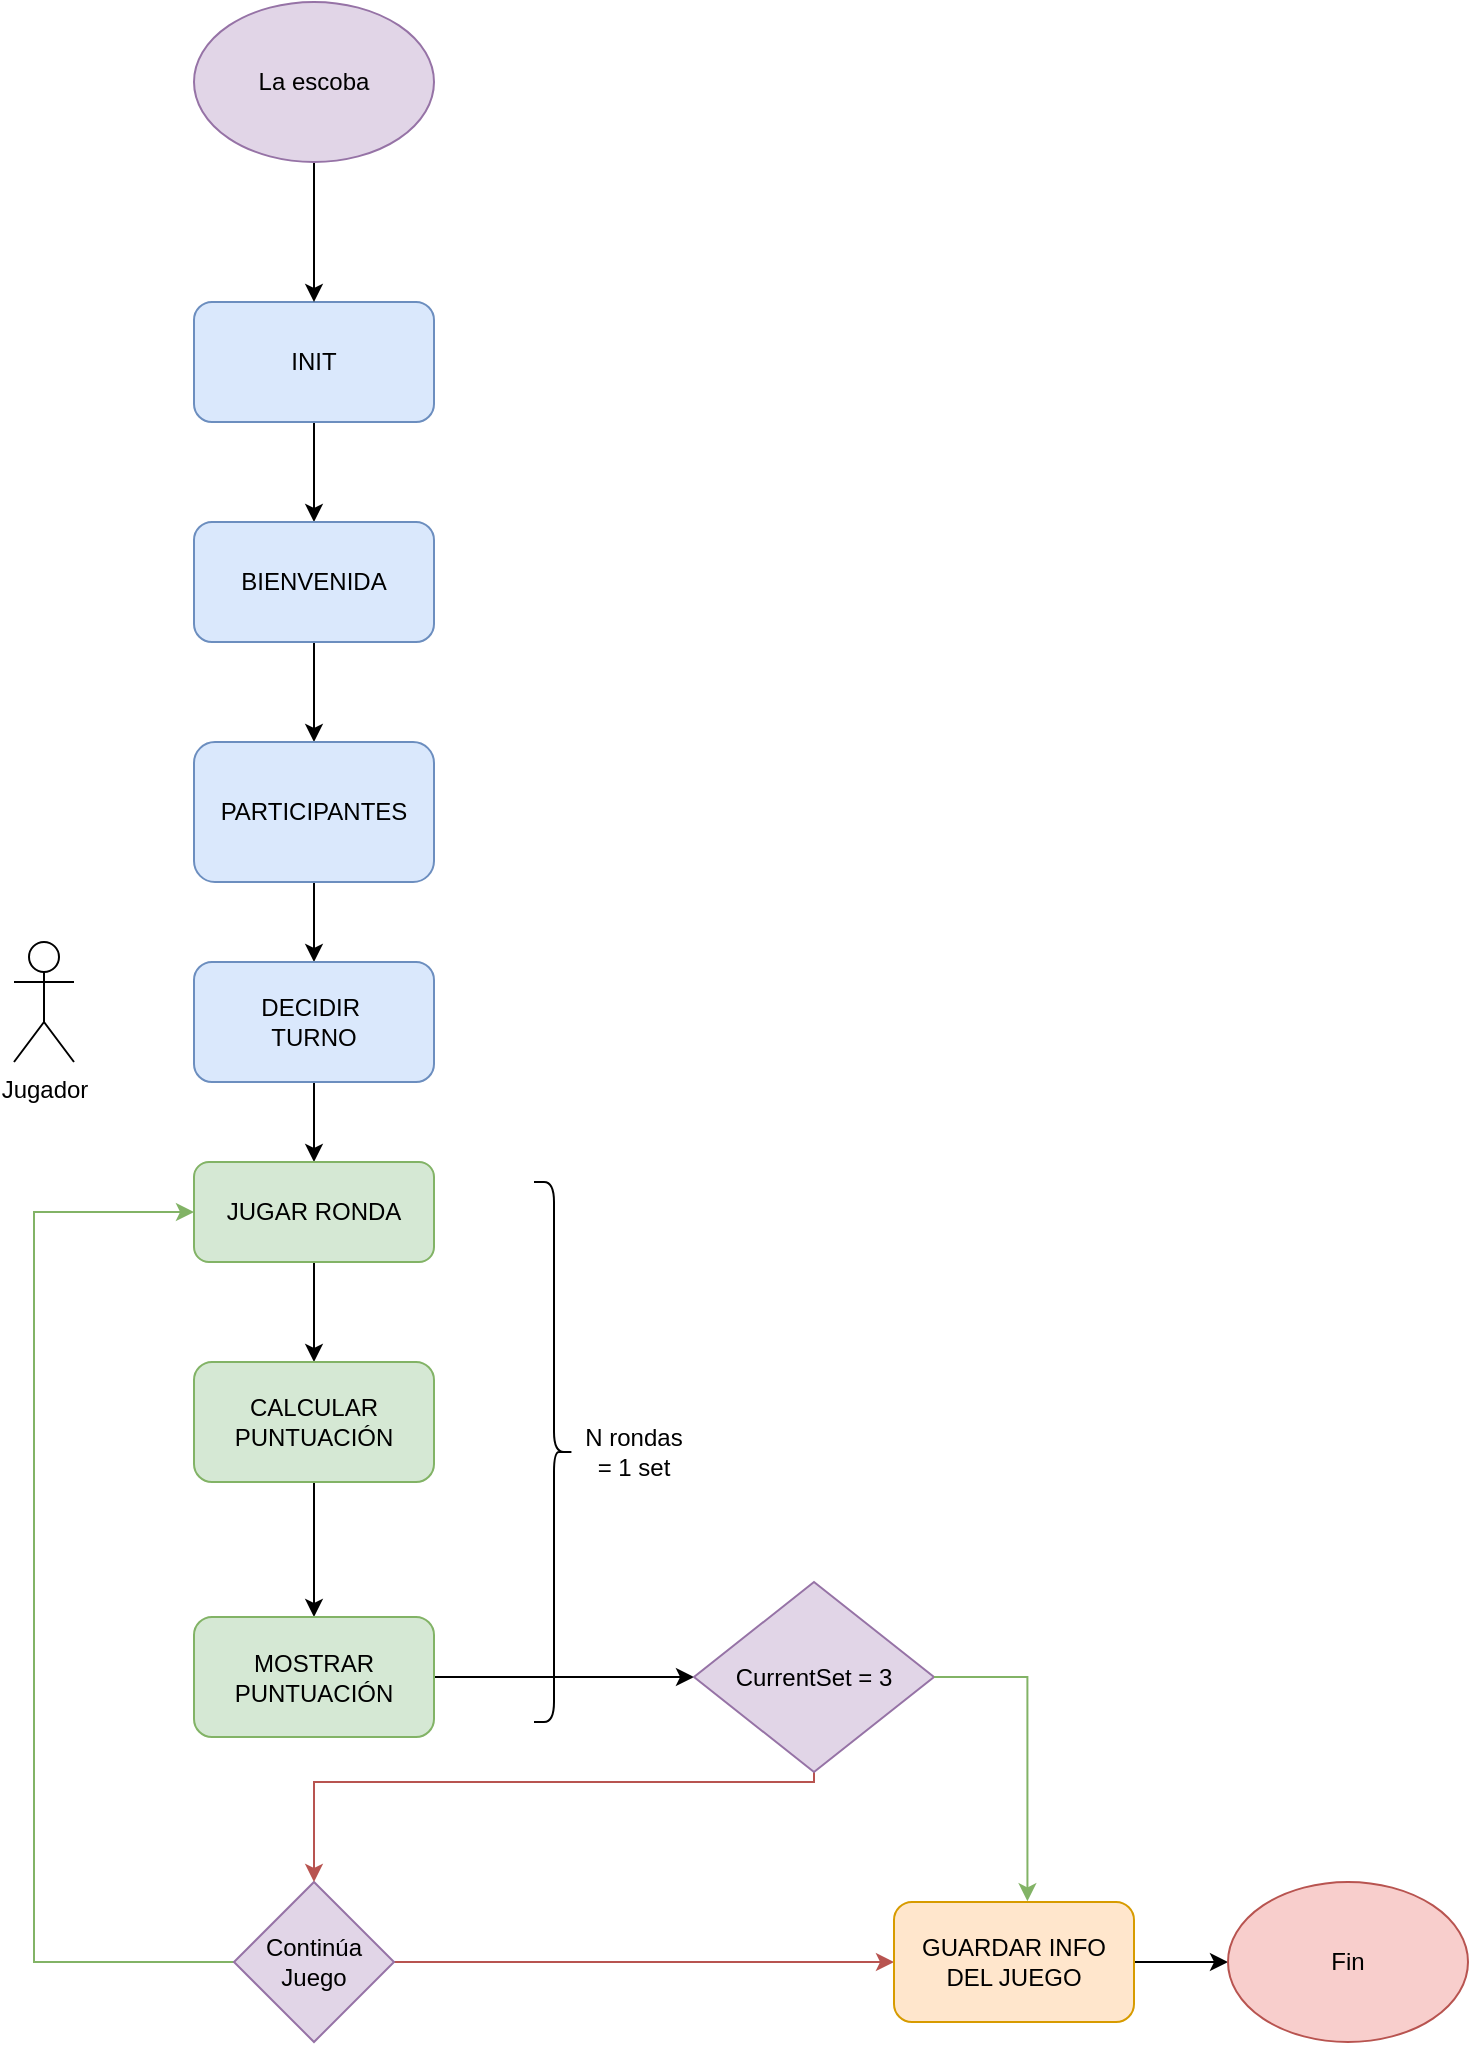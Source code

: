 <mxfile version="24.1.0" type="device" pages="5">
  <diagram name="LaEscobAPP" id="jXzulT7ncKp9Ba39Gk0e">
    <mxGraphModel dx="700" dy="1546" grid="1" gridSize="10" guides="1" tooltips="1" connect="1" arrows="1" fold="1" page="1" pageScale="1" pageWidth="827" pageHeight="1169" math="0" shadow="0">
      <root>
        <mxCell id="0" />
        <mxCell id="1" parent="0" />
        <mxCell id="7Nkl8EQMFSweXb7N9TFz-12" value="" style="edgeStyle=orthogonalEdgeStyle;rounded=0;orthogonalLoop=1;jettySize=auto;html=1;" parent="1" source="02Sp0riOFlJqIubjuP9y-1" target="02Sp0riOFlJqIubjuP9y-2" edge="1">
          <mxGeometry relative="1" as="geometry" />
        </mxCell>
        <mxCell id="02Sp0riOFlJqIubjuP9y-1" value="INIT" style="rounded=1;whiteSpace=wrap;html=1;fillColor=#dae8fc;strokeColor=#6c8ebf;" parent="1" vertex="1">
          <mxGeometry x="310" y="-120" width="120" height="60" as="geometry" />
        </mxCell>
        <mxCell id="7Nkl8EQMFSweXb7N9TFz-14" style="edgeStyle=orthogonalEdgeStyle;rounded=0;orthogonalLoop=1;jettySize=auto;html=1;entryX=0.5;entryY=0;entryDx=0;entryDy=0;" parent="1" source="02Sp0riOFlJqIubjuP9y-2" target="02Sp0riOFlJqIubjuP9y-3" edge="1">
          <mxGeometry relative="1" as="geometry" />
        </mxCell>
        <mxCell id="02Sp0riOFlJqIubjuP9y-2" value="BIENVENIDA" style="rounded=1;whiteSpace=wrap;html=1;fillColor=#dae8fc;strokeColor=#6c8ebf;" parent="1" vertex="1">
          <mxGeometry x="310" y="-10" width="120" height="60" as="geometry" />
        </mxCell>
        <mxCell id="7Nkl8EQMFSweXb7N9TFz-15" style="edgeStyle=orthogonalEdgeStyle;rounded=0;orthogonalLoop=1;jettySize=auto;html=1;entryX=0.5;entryY=0;entryDx=0;entryDy=0;" parent="1" source="02Sp0riOFlJqIubjuP9y-3" target="02Sp0riOFlJqIubjuP9y-4" edge="1">
          <mxGeometry relative="1" as="geometry" />
        </mxCell>
        <mxCell id="02Sp0riOFlJqIubjuP9y-3" value="PARTICIPANTES" style="rounded=1;whiteSpace=wrap;html=1;fillColor=#dae8fc;strokeColor=#6c8ebf;" parent="1" vertex="1">
          <mxGeometry x="310" y="100" width="120" height="70" as="geometry" />
        </mxCell>
        <mxCell id="7Nkl8EQMFSweXb7N9TFz-16" value="" style="edgeStyle=orthogonalEdgeStyle;rounded=0;orthogonalLoop=1;jettySize=auto;html=1;" parent="1" source="02Sp0riOFlJqIubjuP9y-4" target="02Sp0riOFlJqIubjuP9y-10" edge="1">
          <mxGeometry relative="1" as="geometry" />
        </mxCell>
        <mxCell id="02Sp0riOFlJqIubjuP9y-4" value="DECIDIR&amp;nbsp;&lt;div&gt;TURNO&lt;/div&gt;" style="rounded=1;whiteSpace=wrap;html=1;fillColor=#dae8fc;strokeColor=#6c8ebf;" parent="1" vertex="1">
          <mxGeometry x="310" y="210" width="120" height="60" as="geometry" />
        </mxCell>
        <mxCell id="7Nkl8EQMFSweXb7N9TFz-4" style="edgeStyle=orthogonalEdgeStyle;rounded=0;orthogonalLoop=1;jettySize=auto;html=1;entryX=0;entryY=0.5;entryDx=0;entryDy=0;" parent="1" source="7Nkl8EQMFSweXb7N9TFz-17" target="7Nkl8EQMFSweXb7N9TFz-3" edge="1">
          <mxGeometry relative="1" as="geometry" />
        </mxCell>
        <mxCell id="7Nkl8EQMFSweXb7N9TFz-5" style="edgeStyle=orthogonalEdgeStyle;rounded=0;orthogonalLoop=1;jettySize=auto;html=1;entryX=0;entryY=0.5;entryDx=0;entryDy=0;fillColor=#d5e8d4;strokeColor=#82b366;" parent="1" source="02Sp0riOFlJqIubjuP9y-5" target="02Sp0riOFlJqIubjuP9y-10" edge="1">
          <mxGeometry relative="1" as="geometry">
            <Array as="points">
              <mxPoint x="230" y="710" />
              <mxPoint x="230" y="335" />
            </Array>
          </mxGeometry>
        </mxCell>
        <mxCell id="7Nkl8EQMFSweXb7N9TFz-19" style="edgeStyle=orthogonalEdgeStyle;rounded=0;orthogonalLoop=1;jettySize=auto;html=1;entryX=0;entryY=0.5;entryDx=0;entryDy=0;fillColor=#f8cecc;strokeColor=#b85450;" parent="1" source="02Sp0riOFlJqIubjuP9y-5" target="7Nkl8EQMFSweXb7N9TFz-17" edge="1">
          <mxGeometry relative="1" as="geometry" />
        </mxCell>
        <mxCell id="02Sp0riOFlJqIubjuP9y-5" value="Continúa&lt;div&gt;Juego&lt;/div&gt;" style="rhombus;whiteSpace=wrap;html=1;fillColor=#e1d5e7;strokeColor=#9673a6;" parent="1" vertex="1">
          <mxGeometry x="330" y="670" width="80" height="80" as="geometry" />
        </mxCell>
        <mxCell id="7Nkl8EQMFSweXb7N9TFz-11" style="edgeStyle=orthogonalEdgeStyle;rounded=0;orthogonalLoop=1;jettySize=auto;html=1;entryX=0.5;entryY=0;entryDx=0;entryDy=0;" parent="1" source="02Sp0riOFlJqIubjuP9y-6" target="02Sp0riOFlJqIubjuP9y-1" edge="1">
          <mxGeometry relative="1" as="geometry" />
        </mxCell>
        <mxCell id="02Sp0riOFlJqIubjuP9y-6" value="La escoba" style="ellipse;whiteSpace=wrap;html=1;fillColor=#e1d5e7;strokeColor=#9673a6;" parent="1" vertex="1">
          <mxGeometry x="310" y="-270" width="120" height="80" as="geometry" />
        </mxCell>
        <mxCell id="02Sp0riOFlJqIubjuP9y-8" value="Jugador" style="shape=umlActor;verticalLabelPosition=bottom;verticalAlign=top;html=1;outlineConnect=0;" parent="1" vertex="1">
          <mxGeometry x="220" y="200" width="30" height="60" as="geometry" />
        </mxCell>
        <mxCell id="7Nkl8EQMFSweXb7N9TFz-1" value="" style="edgeStyle=orthogonalEdgeStyle;rounded=0;orthogonalLoop=1;jettySize=auto;html=1;" parent="1" source="02Sp0riOFlJqIubjuP9y-10" target="02Sp0riOFlJqIubjuP9y-12" edge="1">
          <mxGeometry relative="1" as="geometry" />
        </mxCell>
        <mxCell id="02Sp0riOFlJqIubjuP9y-10" value="JUGAR RONDA" style="rounded=1;whiteSpace=wrap;html=1;fillColor=#d5e8d4;strokeColor=#82b366;" parent="1" vertex="1">
          <mxGeometry x="310" y="310" width="120" height="50" as="geometry" />
        </mxCell>
        <mxCell id="7Nkl8EQMFSweXb7N9TFz-7" style="edgeStyle=orthogonalEdgeStyle;rounded=0;orthogonalLoop=1;jettySize=auto;html=1;" parent="1" source="02Sp0riOFlJqIubjuP9y-12" target="7Nkl8EQMFSweXb7N9TFz-6" edge="1">
          <mxGeometry relative="1" as="geometry" />
        </mxCell>
        <mxCell id="02Sp0riOFlJqIubjuP9y-12" value="CALCULAR PUNTUACIÓN" style="rounded=1;whiteSpace=wrap;html=1;fillColor=#d5e8d4;strokeColor=#82b366;" parent="1" vertex="1">
          <mxGeometry x="310" y="410" width="120" height="60" as="geometry" />
        </mxCell>
        <mxCell id="7Nkl8EQMFSweXb7N9TFz-3" value="Fin" style="ellipse;whiteSpace=wrap;html=1;fillColor=#f8cecc;strokeColor=#b85450;" parent="1" vertex="1">
          <mxGeometry x="827" y="670" width="120" height="80" as="geometry" />
        </mxCell>
        <mxCell id="7Nkl8EQMFSweXb7N9TFz-22" style="edgeStyle=orthogonalEdgeStyle;rounded=0;orthogonalLoop=1;jettySize=auto;html=1;entryX=0;entryY=0.5;entryDx=0;entryDy=0;" parent="1" source="7Nkl8EQMFSweXb7N9TFz-6" target="7Nkl8EQMFSweXb7N9TFz-20" edge="1">
          <mxGeometry relative="1" as="geometry" />
        </mxCell>
        <mxCell id="7Nkl8EQMFSweXb7N9TFz-6" value="MOSTRAR PUNTUACIÓN" style="rounded=1;whiteSpace=wrap;html=1;fillColor=#d5e8d4;strokeColor=#82b366;" parent="1" vertex="1">
          <mxGeometry x="310" y="537.5" width="120" height="60" as="geometry" />
        </mxCell>
        <mxCell id="7Nkl8EQMFSweXb7N9TFz-9" value="" style="shape=curlyBracket;whiteSpace=wrap;html=1;rounded=1;flipH=1;labelPosition=right;verticalLabelPosition=middle;align=left;verticalAlign=middle;" parent="1" vertex="1">
          <mxGeometry x="480" y="320" width="20" height="270" as="geometry" />
        </mxCell>
        <mxCell id="7Nkl8EQMFSweXb7N9TFz-10" value="N rondas = 1 set" style="text;html=1;align=center;verticalAlign=middle;whiteSpace=wrap;rounded=0;" parent="1" vertex="1">
          <mxGeometry x="500" y="440" width="60" height="30" as="geometry" />
        </mxCell>
        <mxCell id="7Nkl8EQMFSweXb7N9TFz-17" value="GUARDAR INFO DEL JUEGO" style="rounded=1;whiteSpace=wrap;html=1;fillColor=#ffe6cc;strokeColor=#d79b00;" parent="1" vertex="1">
          <mxGeometry x="660" y="680" width="120" height="60" as="geometry" />
        </mxCell>
        <mxCell id="7Nkl8EQMFSweXb7N9TFz-23" style="edgeStyle=orthogonalEdgeStyle;rounded=0;orthogonalLoop=1;jettySize=auto;html=1;fillColor=#f8cecc;strokeColor=#b85450;" parent="1" source="7Nkl8EQMFSweXb7N9TFz-20" target="02Sp0riOFlJqIubjuP9y-5" edge="1">
          <mxGeometry relative="1" as="geometry">
            <Array as="points">
              <mxPoint x="620" y="620" />
              <mxPoint x="370" y="620" />
            </Array>
          </mxGeometry>
        </mxCell>
        <mxCell id="7Nkl8EQMFSweXb7N9TFz-20" value="CurrentSet = 3" style="rhombus;whiteSpace=wrap;html=1;fillColor=#e1d5e7;strokeColor=#9673a6;" parent="1" vertex="1">
          <mxGeometry x="560" y="520" width="120" height="95" as="geometry" />
        </mxCell>
        <mxCell id="7Nkl8EQMFSweXb7N9TFz-21" style="edgeStyle=orthogonalEdgeStyle;rounded=0;orthogonalLoop=1;jettySize=auto;html=1;entryX=0.556;entryY=-0.006;entryDx=0;entryDy=0;entryPerimeter=0;fillColor=#d5e8d4;strokeColor=#82b366;exitX=1;exitY=0.5;exitDx=0;exitDy=0;" parent="1" source="7Nkl8EQMFSweXb7N9TFz-20" target="7Nkl8EQMFSweXb7N9TFz-17" edge="1">
          <mxGeometry relative="1" as="geometry">
            <mxPoint x="690" y="570" as="sourcePoint" />
          </mxGeometry>
        </mxCell>
      </root>
    </mxGraphModel>
  </diagram>
  <diagram name="Init" id="j7Bs-wu9QVIY529I_cPv">
    <mxGraphModel dx="912" dy="1546" grid="1" gridSize="10" guides="1" tooltips="1" connect="1" arrows="1" fold="1" page="1" pageScale="1" pageWidth="827" pageHeight="1169" math="0" shadow="0">
      <root>
        <mxCell id="3EOBzh186hUlt6V4WWX0-0" />
        <mxCell id="3EOBzh186hUlt6V4WWX0-1" parent="3EOBzh186hUlt6V4WWX0-0" />
        <mxCell id="AqQ7uDNemNb-gBIa72hI-2" style="edgeStyle=orthogonalEdgeStyle;rounded=0;orthogonalLoop=1;jettySize=auto;html=1;" parent="3EOBzh186hUlt6V4WWX0-1" source="AqQ7uDNemNb-gBIa72hI-0" target="AqQ7uDNemNb-gBIa72hI-1" edge="1">
          <mxGeometry relative="1" as="geometry" />
        </mxCell>
        <mxCell id="AqQ7uDNemNb-gBIa72hI-0" value="INIT" style="ellipse;whiteSpace=wrap;html=1;fillColor=#e1d5e7;strokeColor=#9673a6;" parent="3EOBzh186hUlt6V4WWX0-1" vertex="1">
          <mxGeometry x="310" y="-270" width="120" height="80" as="geometry" />
        </mxCell>
        <mxCell id="AqQ7uDNemNb-gBIa72hI-4" style="edgeStyle=orthogonalEdgeStyle;rounded=0;orthogonalLoop=1;jettySize=auto;html=1;entryX=0.5;entryY=0;entryDx=0;entryDy=0;" parent="3EOBzh186hUlt6V4WWX0-1" source="AqQ7uDNemNb-gBIa72hI-1" target="AqQ7uDNemNb-gBIa72hI-3" edge="1">
          <mxGeometry relative="1" as="geometry" />
        </mxCell>
        <mxCell id="AqQ7uDNemNb-gBIa72hI-1" value="Baraja (crear e inicializar)" style="rounded=1;whiteSpace=wrap;html=1;" parent="3EOBzh186hUlt6V4WWX0-1" vertex="1">
          <mxGeometry x="310" y="-120" width="120" height="60" as="geometry" />
        </mxCell>
        <mxCell id="ERFKb1zFDXnAOgNNbdzC-1" value="" style="edgeStyle=orthogonalEdgeStyle;rounded=0;orthogonalLoop=1;jettySize=auto;html=1;" edge="1" parent="3EOBzh186hUlt6V4WWX0-1" source="AqQ7uDNemNb-gBIa72hI-3" target="ERFKb1zFDXnAOgNNbdzC-0">
          <mxGeometry relative="1" as="geometry" />
        </mxCell>
        <mxCell id="AqQ7uDNemNb-gBIa72hI-3" value="Crear Tablero / Mesa" style="rounded=1;whiteSpace=wrap;html=1;" parent="3EOBzh186hUlt6V4WWX0-1" vertex="1">
          <mxGeometry x="310" width="120" height="60" as="geometry" />
        </mxCell>
        <mxCell id="w_G52MeiUXydsJcszk6x-1" value="" style="edgeStyle=orthogonalEdgeStyle;rounded=0;orthogonalLoop=1;jettySize=auto;html=1;" edge="1" parent="3EOBzh186hUlt6V4WWX0-1" source="ERFKb1zFDXnAOgNNbdzC-0" target="w_G52MeiUXydsJcszk6x-0">
          <mxGeometry relative="1" as="geometry" />
        </mxCell>
        <mxCell id="ERFKb1zFDXnAOgNNbdzC-0" value="BD de puntuaciones" style="rounded=1;whiteSpace=wrap;html=1;" vertex="1" parent="3EOBzh186hUlt6V4WWX0-1">
          <mxGeometry x="310" y="110" width="120" height="60" as="geometry" />
        </mxCell>
        <mxCell id="w_G52MeiUXydsJcszk6x-0" value="Fin" style="ellipse;whiteSpace=wrap;html=1;fillColor=#f8cecc;strokeColor=#b85450;" vertex="1" parent="3EOBzh186hUlt6V4WWX0-1">
          <mxGeometry x="310" y="260" width="120" height="80" as="geometry" />
        </mxCell>
      </root>
    </mxGraphModel>
  </diagram>
  <diagram name="Participantes" id="j5_zwX4YtGoeKdQqUKkA">
    <mxGraphModel dx="912" dy="1546" grid="1" gridSize="10" guides="1" tooltips="1" connect="1" arrows="1" fold="1" page="1" pageScale="1" pageWidth="827" pageHeight="1169" math="0" shadow="0">
      <root>
        <mxCell id="Lsq35Jg7h0GKMljGVsFl-0" />
        <mxCell id="Lsq35Jg7h0GKMljGVsFl-1" parent="Lsq35Jg7h0GKMljGVsFl-0" />
        <mxCell id="JZSOYapgDFiTU_QHHA50-0" style="edgeStyle=orthogonalEdgeStyle;rounded=0;orthogonalLoop=1;jettySize=auto;html=1;" edge="1" parent="Lsq35Jg7h0GKMljGVsFl-1" target="JZSOYapgDFiTU_QHHA50-2">
          <mxGeometry relative="1" as="geometry">
            <mxPoint x="370" y="-190" as="sourcePoint" />
          </mxGeometry>
        </mxCell>
        <mxCell id="JZSOYapgDFiTU_QHHA50-1" style="edgeStyle=orthogonalEdgeStyle;rounded=0;orthogonalLoop=1;jettySize=auto;html=1;entryX=0.5;entryY=0;entryDx=0;entryDy=0;" edge="1" parent="Lsq35Jg7h0GKMljGVsFl-1" source="JZSOYapgDFiTU_QHHA50-2" target="JZSOYapgDFiTU_QHHA50-4">
          <mxGeometry relative="1" as="geometry" />
        </mxCell>
        <mxCell id="JZSOYapgDFiTU_QHHA50-2" value="Pedir nombres" style="rounded=1;whiteSpace=wrap;html=1;" vertex="1" parent="Lsq35Jg7h0GKMljGVsFl-1">
          <mxGeometry x="310" y="-120" width="120" height="60" as="geometry" />
        </mxCell>
        <mxCell id="JZSOYapgDFiTU_QHHA50-3" value="" style="edgeStyle=orthogonalEdgeStyle;rounded=0;orthogonalLoop=1;jettySize=auto;html=1;entryX=0.5;entryY=0;entryDx=0;entryDy=0;" edge="1" parent="Lsq35Jg7h0GKMljGVsFl-1" source="JZSOYapgDFiTU_QHHA50-4" target="JZSOYapgDFiTU_QHHA50-7">
          <mxGeometry relative="1" as="geometry">
            <mxPoint x="370" y="110" as="targetPoint" />
          </mxGeometry>
        </mxCell>
        <mxCell id="JZSOYapgDFiTU_QHHA50-4" value="Inicializar PlayerStats" style="rounded=1;whiteSpace=wrap;html=1;" vertex="1" parent="Lsq35Jg7h0GKMljGVsFl-1">
          <mxGeometry x="310" width="120" height="60" as="geometry" />
        </mxCell>
        <mxCell id="JZSOYapgDFiTU_QHHA50-7" value="Fin" style="ellipse;whiteSpace=wrap;html=1;fillColor=#f8cecc;strokeColor=#b85450;" vertex="1" parent="Lsq35Jg7h0GKMljGVsFl-1">
          <mxGeometry x="310" y="260" width="120" height="80" as="geometry" />
        </mxCell>
        <mxCell id="eUV2xFUgZWL8Yp3sephO-0" value="Participantes" style="ellipse;whiteSpace=wrap;html=1;fillColor=#e1d5e7;strokeColor=#9673a6;" vertex="1" parent="Lsq35Jg7h0GKMljGVsFl-1">
          <mxGeometry x="310" y="-270" width="120" height="80" as="geometry" />
        </mxCell>
      </root>
    </mxGraphModel>
  </diagram>
  <diagram name="DecidirTurno" id="_vLwjOqQkCMYpwWVNIm8">
    <mxGraphModel dx="460" dy="1546" grid="1" gridSize="10" guides="1" tooltips="1" connect="1" arrows="1" fold="1" page="1" pageScale="1" pageWidth="827" pageHeight="1169" math="0" shadow="0">
      <root>
        <mxCell id="1a-e6WaZ6gjW7EQpv-S4-0" />
        <mxCell id="1a-e6WaZ6gjW7EQpv-S4-1" parent="1a-e6WaZ6gjW7EQpv-S4-0" />
        <mxCell id="Ce_06t-tcTzplRx5l4W2-1" style="edgeStyle=orthogonalEdgeStyle;rounded=0;orthogonalLoop=1;jettySize=auto;html=1;entryX=0.5;entryY=0;entryDx=0;entryDy=0;" edge="1" parent="1a-e6WaZ6gjW7EQpv-S4-1" source="BuVmsRwJ1-oTelh7q6Ed-0">
          <mxGeometry relative="1" as="geometry">
            <mxPoint x="370" y="-120" as="targetPoint" />
          </mxGeometry>
        </mxCell>
        <mxCell id="BuVmsRwJ1-oTelh7q6Ed-0" value="DecidirTurno" style="ellipse;whiteSpace=wrap;html=1;fillColor=#e1d5e7;strokeColor=#9673a6;" vertex="1" parent="1a-e6WaZ6gjW7EQpv-S4-1">
          <mxGeometry x="310" y="-270" width="120" height="80" as="geometry" />
        </mxCell>
        <mxCell id="3lfBBrH4eISZwWpyTto9-0" value="2 cartas, 2 jugadores" style="text;html=1;align=center;verticalAlign=middle;whiteSpace=wrap;rounded=0;" vertex="1" parent="1a-e6WaZ6gjW7EQpv-S4-1">
          <mxGeometry x="470" y="-270" width="60" height="30" as="geometry" />
        </mxCell>
        <mxCell id="3lfBBrH4eISZwWpyTto9-4" style="edgeStyle=orthogonalEdgeStyle;rounded=0;orthogonalLoop=1;jettySize=auto;html=1;entryX=0.5;entryY=0;entryDx=0;entryDy=0;fillColor=#d5e8d4;strokeColor=#82b366;" edge="1" parent="1a-e6WaZ6gjW7EQpv-S4-1" source="3lfBBrH4eISZwWpyTto9-1" target="3lfBBrH4eISZwWpyTto9-2">
          <mxGeometry relative="1" as="geometry">
            <Array as="points">
              <mxPoint x="260" y="-80" />
              <mxPoint x="260" />
            </Array>
          </mxGeometry>
        </mxCell>
        <mxCell id="3lfBBrH4eISZwWpyTto9-5" style="edgeStyle=orthogonalEdgeStyle;rounded=0;orthogonalLoop=1;jettySize=auto;html=1;fillColor=#f8cecc;strokeColor=#b85450;" edge="1" parent="1a-e6WaZ6gjW7EQpv-S4-1" source="3lfBBrH4eISZwWpyTto9-1" target="3lfBBrH4eISZwWpyTto9-3">
          <mxGeometry relative="1" as="geometry" />
        </mxCell>
        <mxCell id="3lfBBrH4eISZwWpyTto9-1" value="j1.c &amp;gt; j2.c" style="rhombus;whiteSpace=wrap;html=1;" vertex="1" parent="1a-e6WaZ6gjW7EQpv-S4-1">
          <mxGeometry x="330" y="-120" width="80" height="80" as="geometry" />
        </mxCell>
        <mxCell id="3lfBBrH4eISZwWpyTto9-2" value="J1 -&amp;gt; primero" style="rounded=1;whiteSpace=wrap;html=1;" vertex="1" parent="1a-e6WaZ6gjW7EQpv-S4-1">
          <mxGeometry x="200" y="20" width="120" height="60" as="geometry" />
        </mxCell>
        <mxCell id="3lfBBrH4eISZwWpyTto9-3" value="J2 -&amp;gt; primero" style="rounded=1;whiteSpace=wrap;html=1;" vertex="1" parent="1a-e6WaZ6gjW7EQpv-S4-1">
          <mxGeometry x="500" y="20" width="120" height="60" as="geometry" />
        </mxCell>
      </root>
    </mxGraphModel>
  </diagram>
  <diagram name="JugarRonda" id="9Mce7ONP-ufGT60_BJmB">
    <mxGraphModel dx="737" dy="1566" grid="1" gridSize="10" guides="1" tooltips="1" connect="1" arrows="1" fold="1" page="1" pageScale="1" pageWidth="827" pageHeight="1169" math="0" shadow="0">
      <root>
        <mxCell id="LKDxi_NU61JfcwAHHzBB-0" />
        <mxCell id="LKDxi_NU61JfcwAHHzBB-1" parent="LKDxi_NU61JfcwAHHzBB-0" />
        <mxCell id="3QK37BBKbmv-_ILboMSb-2" style="edgeStyle=orthogonalEdgeStyle;rounded=0;orthogonalLoop=1;jettySize=auto;html=1;entryX=0.5;entryY=0;entryDx=0;entryDy=0;" edge="1" parent="LKDxi_NU61JfcwAHHzBB-1" source="3QK37BBKbmv-_ILboMSb-0" target="3QK37BBKbmv-_ILboMSb-1">
          <mxGeometry relative="1" as="geometry" />
        </mxCell>
        <mxCell id="3QK37BBKbmv-_ILboMSb-0" value="Jugar Ronda" style="ellipse;whiteSpace=wrap;html=1;fillColor=#e1d5e7;strokeColor=#9673a6;" vertex="1" parent="LKDxi_NU61JfcwAHHzBB-1">
          <mxGeometry x="310" y="-270" width="120" height="80" as="geometry" />
        </mxCell>
        <mxCell id="3QK37BBKbmv-_ILboMSb-6" value="" style="edgeStyle=orthogonalEdgeStyle;rounded=0;orthogonalLoop=1;jettySize=auto;html=1;" edge="1" parent="LKDxi_NU61JfcwAHHzBB-1" source="3QK37BBKbmv-_ILboMSb-1" target="3QK37BBKbmv-_ILboMSb-4">
          <mxGeometry relative="1" as="geometry" />
        </mxCell>
        <mxCell id="3QK37BBKbmv-_ILboMSb-1" value="Barajear" style="rounded=1;whiteSpace=wrap;html=1;" vertex="1" parent="LKDxi_NU61JfcwAHHzBB-1">
          <mxGeometry x="310" y="-110" width="120" height="60" as="geometry" />
        </mxCell>
        <mxCell id="3QK37BBKbmv-_ILboMSb-3" value="Baraja,&lt;div&gt;Jugadores&lt;/div&gt;" style="text;html=1;align=center;verticalAlign=middle;whiteSpace=wrap;rounded=0;" vertex="1" parent="LKDxi_NU61JfcwAHHzBB-1">
          <mxGeometry x="470" y="-260" width="60" height="30" as="geometry" />
        </mxCell>
        <mxCell id="3QK37BBKbmv-_ILboMSb-7" value="" style="edgeStyle=orthogonalEdgeStyle;rounded=0;orthogonalLoop=1;jettySize=auto;html=1;" edge="1" parent="LKDxi_NU61JfcwAHHzBB-1" source="3QK37BBKbmv-_ILboMSb-4" target="3QK37BBKbmv-_ILboMSb-5">
          <mxGeometry relative="1" as="geometry" />
        </mxCell>
        <mxCell id="3QK37BBKbmv-_ILboMSb-4" value="RepartirCartas" style="rounded=1;whiteSpace=wrap;html=1;" vertex="1" parent="LKDxi_NU61JfcwAHHzBB-1">
          <mxGeometry x="310" y="-10" width="120" height="60" as="geometry" />
        </mxCell>
        <mxCell id="3QK37BBKbmv-_ILboMSb-10" value="" style="edgeStyle=orthogonalEdgeStyle;rounded=0;orthogonalLoop=1;jettySize=auto;html=1;" edge="1" parent="LKDxi_NU61JfcwAHHzBB-1" source="3QK37BBKbmv-_ILboMSb-5">
          <mxGeometry relative="1" as="geometry">
            <mxPoint x="370" y="230" as="targetPoint" />
          </mxGeometry>
        </mxCell>
        <mxCell id="3QK37BBKbmv-_ILboMSb-5" value="InitTablero" style="rounded=1;whiteSpace=wrap;html=1;" vertex="1" parent="LKDxi_NU61JfcwAHHzBB-1">
          <mxGeometry x="310" y="100" width="120" height="60" as="geometry" />
        </mxCell>
        <mxCell id="3QK37BBKbmv-_ILboMSb-18" style="edgeStyle=orthogonalEdgeStyle;rounded=0;orthogonalLoop=1;jettySize=auto;html=1;" edge="1" parent="LKDxi_NU61JfcwAHHzBB-1" source="3QK37BBKbmv-_ILboMSb-13" target="3QK37BBKbmv-_ILboMSb-14">
          <mxGeometry relative="1" as="geometry" />
        </mxCell>
        <mxCell id="3QK37BBKbmv-_ILboMSb-13" value="J.turno analizarJugada()" style="rounded=1;whiteSpace=wrap;html=1;" vertex="1" parent="LKDxi_NU61JfcwAHHzBB-1">
          <mxGeometry x="310" y="230" width="120" height="60" as="geometry" />
        </mxCell>
        <mxCell id="3QK37BBKbmv-_ILboMSb-24" style="edgeStyle=orthogonalEdgeStyle;rounded=0;orthogonalLoop=1;jettySize=auto;html=1;entryX=0.5;entryY=1;entryDx=0;entryDy=0;" edge="1" parent="LKDxi_NU61JfcwAHHzBB-1" source="3QK37BBKbmv-_ILboMSb-14" target="3QK37BBKbmv-_ILboMSb-29">
          <mxGeometry relative="1" as="geometry" />
        </mxCell>
        <mxCell id="3QK37BBKbmv-_ILboMSb-14" value="J.turno jugar()" style="rounded=1;whiteSpace=wrap;html=1;" vertex="1" parent="LKDxi_NU61JfcwAHHzBB-1">
          <mxGeometry x="310" y="330" width="120" height="60" as="geometry" />
        </mxCell>
        <mxCell id="3QK37BBKbmv-_ILboMSb-17" style="edgeStyle=orthogonalEdgeStyle;rounded=0;orthogonalLoop=1;jettySize=auto;html=1;entryX=0;entryY=0.5;entryDx=0;entryDy=0;fillColor=#d5e8d4;strokeColor=#000000;" edge="1" parent="LKDxi_NU61JfcwAHHzBB-1" source="3QK37BBKbmv-_ILboMSb-21" target="3QK37BBKbmv-_ILboMSb-13">
          <mxGeometry relative="1" as="geometry">
            <Array as="points">
              <mxPoint x="200" y="260" />
            </Array>
          </mxGeometry>
        </mxCell>
        <mxCell id="3QK37BBKbmv-_ILboMSb-21" value="cambiarTurno" style="rounded=1;whiteSpace=wrap;html=1;" vertex="1" parent="LKDxi_NU61JfcwAHHzBB-1">
          <mxGeometry x="140" y="350" width="120" height="60" as="geometry" />
        </mxCell>
        <mxCell id="3QK37BBKbmv-_ILboMSb-26" style="edgeStyle=orthogonalEdgeStyle;rounded=0;orthogonalLoop=1;jettySize=auto;html=1;fillColor=#f8cecc;strokeColor=#b85450;exitX=0.5;exitY=1;exitDx=0;exitDy=0;" edge="1" parent="LKDxi_NU61JfcwAHHzBB-1" source="3QK37BBKbmv-_ILboMSb-23" target="3QK37BBKbmv-_ILboMSb-25">
          <mxGeometry relative="1" as="geometry">
            <Array as="points">
              <mxPoint x="750" y="410" />
              <mxPoint x="750" y="580" />
            </Array>
          </mxGeometry>
        </mxCell>
        <mxCell id="3QK37BBKbmv-_ILboMSb-28" style="edgeStyle=orthogonalEdgeStyle;rounded=0;orthogonalLoop=1;jettySize=auto;html=1;entryX=0.75;entryY=1;entryDx=0;entryDy=0;fillColor=#d5e8d4;strokeColor=#82b366;exitX=0;exitY=0.5;exitDx=0;exitDy=0;" edge="1" parent="LKDxi_NU61JfcwAHHzBB-1" source="3QK37BBKbmv-_ILboMSb-23" target="3QK37BBKbmv-_ILboMSb-21">
          <mxGeometry relative="1" as="geometry">
            <Array as="points">
              <mxPoint x="590" y="360" />
              <mxPoint x="590" y="430" />
              <mxPoint x="230" y="430" />
            </Array>
          </mxGeometry>
        </mxCell>
        <mxCell id="3QK37BBKbmv-_ILboMSb-23" value="j.tieneCartas" style="rhombus;whiteSpace=wrap;html=1;" vertex="1" parent="LKDxi_NU61JfcwAHHzBB-1">
          <mxGeometry x="600" y="310" width="120" height="100" as="geometry" />
        </mxCell>
        <mxCell id="3QK37BBKbmv-_ILboMSb-25" value="RepartirCartas" style="rounded=1;whiteSpace=wrap;html=1;" vertex="1" parent="LKDxi_NU61JfcwAHHzBB-1">
          <mxGeometry x="430" y="555" width="120" height="60" as="geometry" />
        </mxCell>
        <mxCell id="3QK37BBKbmv-_ILboMSb-27" style="edgeStyle=orthogonalEdgeStyle;rounded=0;orthogonalLoop=1;jettySize=auto;html=1;entryX=0.5;entryY=1;entryDx=0;entryDy=0;" edge="1" parent="LKDxi_NU61JfcwAHHzBB-1" source="3QK37BBKbmv-_ILboMSb-25" target="3QK37BBKbmv-_ILboMSb-21">
          <mxGeometry relative="1" as="geometry">
            <mxPoint x="379.96" y="530" as="targetPoint" />
          </mxGeometry>
        </mxCell>
        <mxCell id="3QK37BBKbmv-_ILboMSb-31" style="edgeStyle=orthogonalEdgeStyle;rounded=0;orthogonalLoop=1;jettySize=auto;html=1;entryX=0;entryY=0.5;entryDx=0;entryDy=0;fillColor=#d5e8d4;strokeColor=#82b366;exitX=0.468;exitY=0;exitDx=0;exitDy=0;exitPerimeter=0;" edge="1" parent="LKDxi_NU61JfcwAHHzBB-1" source="3QK37BBKbmv-_ILboMSb-29" target="3QK37BBKbmv-_ILboMSb-30">
          <mxGeometry relative="1" as="geometry">
            <Array as="points">
              <mxPoint x="560" y="170" />
              <mxPoint x="560" y="70" />
            </Array>
          </mxGeometry>
        </mxCell>
        <mxCell id="3QK37BBKbmv-_ILboMSb-29" value="j.haRecogidoCartas y numRonda &amp;lt;= 3" style="rhombus;whiteSpace=wrap;html=1;fillColor=#a20025;fontColor=#ffffff;strokeColor=#6F0000;" vertex="1" parent="LKDxi_NU61JfcwAHHzBB-1">
          <mxGeometry x="490" y="180" width="150" height="130" as="geometry" />
        </mxCell>
        <mxCell id="3QK37BBKbmv-_ILboMSb-33" style="edgeStyle=orthogonalEdgeStyle;rounded=0;orthogonalLoop=1;jettySize=auto;html=1;entryX=1;entryY=0.5;entryDx=0;entryDy=0;exitX=1;exitY=0.5;exitDx=0;exitDy=0;" edge="1" parent="LKDxi_NU61JfcwAHHzBB-1" source="3QK37BBKbmv-_ILboMSb-30" target="3QK37BBKbmv-_ILboMSb-23">
          <mxGeometry relative="1" as="geometry">
            <Array as="points">
              <mxPoint x="800" y="70" />
              <mxPoint x="800" y="360" />
            </Array>
          </mxGeometry>
        </mxCell>
        <mxCell id="3QK37BBKbmv-_ILboMSb-30" value="j.haRecogidoCartas" style="rounded=0;whiteSpace=wrap;html=1;" vertex="1" parent="LKDxi_NU61JfcwAHHzBB-1">
          <mxGeometry x="630" y="40" width="120" height="60" as="geometry" />
        </mxCell>
        <mxCell id="3QK37BBKbmv-_ILboMSb-32" style="edgeStyle=orthogonalEdgeStyle;rounded=0;orthogonalLoop=1;jettySize=auto;html=1;entryX=0.5;entryY=0;entryDx=0;entryDy=0;fillColor=#f8cecc;strokeColor=#b85450;exitX=1;exitY=0.5;exitDx=0;exitDy=0;" edge="1" parent="LKDxi_NU61JfcwAHHzBB-1" source="3QK37BBKbmv-_ILboMSb-29" target="3QK37BBKbmv-_ILboMSb-23">
          <mxGeometry relative="1" as="geometry">
            <Array as="points">
              <mxPoint x="640" y="240" />
              <mxPoint x="660" y="240" />
            </Array>
          </mxGeometry>
        </mxCell>
      </root>
    </mxGraphModel>
  </diagram>
</mxfile>
